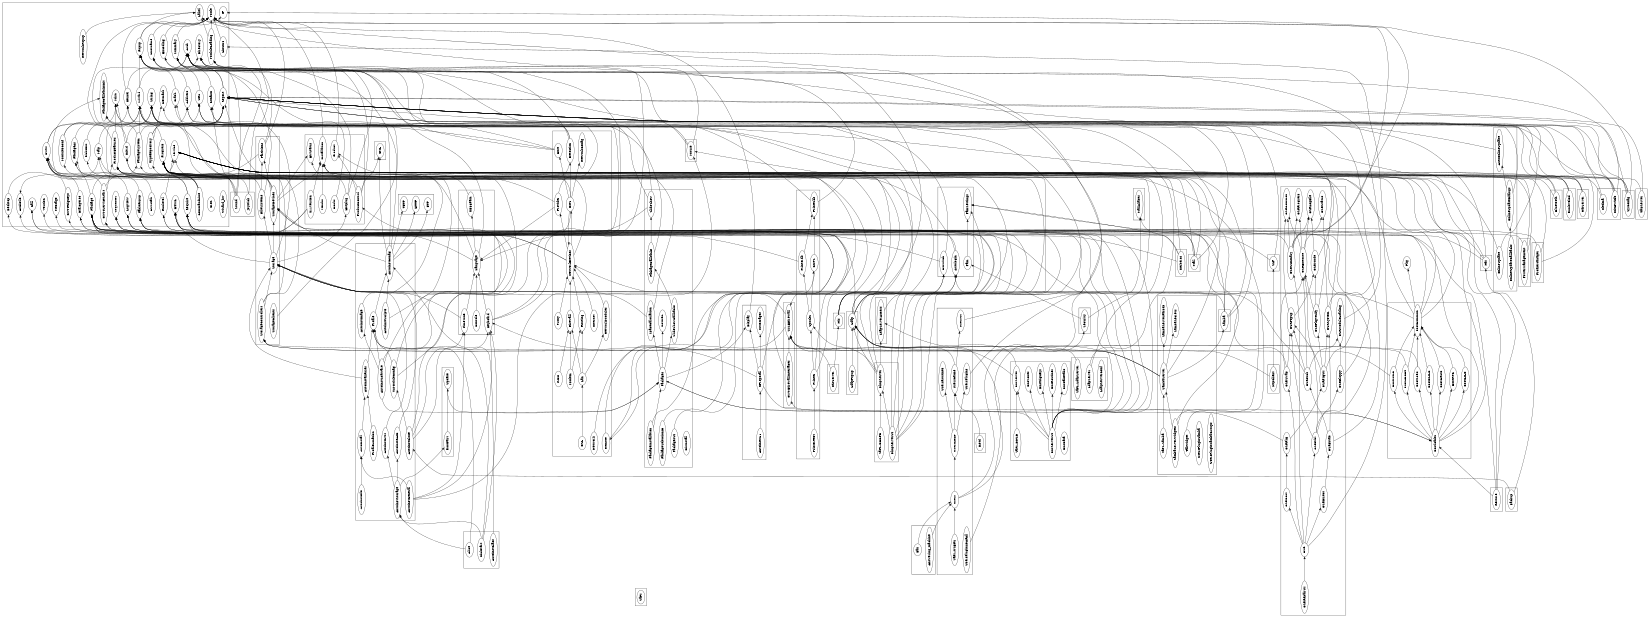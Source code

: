 digraph import {
	graph [rankdir=LR, size="16,11", rotate=90];
	subgraph "cluster-yast2-xml" {
		XML;
	}
	subgraph "cluster-yast2-ntp-client" {
		NtpClient;
	}
	subgraph "cluster-yast2-nfs-client" {
		Nfs;
	}
	subgraph "cluster-yast2" {
		Mode;
		Popup;
		ProductFeatures;
		Misc;
		Arch;
		HTML;
		PackageSystem;
		Encoding;
		Label;
		Report;
		Kernel;
		CWM;
		TablePopup;
		Directory;
		Map;
		String;
		Summary;
		Wizard;
		Progress;
		Service;
		Package;
		Require;
		PackageAI;
		Call;
		Hostname;
		LogView;
		URL;
		Desktop;
		AsciiFile;
		RichText;
		Message;
		Confirm;
		Crash;
		NetworkPopup;
		Initrd;
		TypeRepository;
		Address;
		IP;
		Netmask;
		PackageCallbacksInit;
		Sequencer;
		ModuleLoading;
		CWMServiceStart;
		ModulesConf;
		CWMTsigKeys;
		DialogTree;
		Runlevel;
		CWMTab;
		Version;
		CommandLine;
		Linuxrc;
		Cron;
		Wizard_hw;
	}
	subgraph "cluster-yast2-online-update" {
		OnlineUpdateCallbacks;
		OnlineUpdateDialogs;
		AutoOnlineUpdate;
		OnlineUpdate;
	}
	subgraph "cluster-yast2-slp" {
		SLP;
	}
	subgraph "cluster-yast2-power-management" {
		PowerManagement;
	}
	subgraph "cluster-yast2-transfer" {
		HTTP;
		FTP;
		TFTP;
	}
	subgraph "cluster-yast2-inetd" {
		Inetd;
	}
	subgraph "cluster-yast2-update" {
		RootPart;
		Update;
	}
	subgraph "cluster-yast2-profile-manager" {
		ProfileManager;
	}
	subgraph "cluster-yast2-sound" {
		Joystick;
		Sound;
	}
	subgraph "cluster-yast2-dhcp-server" {
		DhcpServerUI;
		DhcpServer;
		"YaPI::DHCPD";
	}
	subgraph "cluster-autoyast2-installation" {
		AutoinstConfig;
		AutoinstSoftware;
		Profile;
		AutoinstImage;
		AutoinstClone;
		Y2ModuleConfig;
		AutoinstGeneral;
		AutoInstall;
		AutoinstFile;
		AutoInstallRules;
		AutoinstStorage;
		AutoinstLVM;
		AutoinstRAID;
		ProfileLocation;
		AutoinstScripts;
	}
	subgraph "cluster-yast2-bluetooth" {
		Bluetooth;
	}
	subgraph "cluster-yast2-runlevel" {
		RunlevelEd;
	}
	subgraph "cluster-yast2-bootloader" {
		BootCommon;
		Bootloader;
		BootGRUB;
		BootS390;
		BootABOOT;
		BootMILO;
		BootELILO;
		BootLILO;
		BootPPC;
	}
	subgraph "cluster-yast2-x11" {
		AutoinstX11;
		XProposal;
		XMessages;
		Display;
	}
	subgraph "cluster-yast2-samba-server" {
		SambaServerWidgets;
		SambaServer;
		SambaServerPassdb;
		SambaSecrets;
		"YaPI::Samba";
		TabWidget;
		UsersPluginSamba;
		UsersPluginSambaGroups;
	}
	subgraph "cluster-yast2-installation" {
		Product;
		ProductControl;
		Installation;
		X11Version;
		HwStatus;
		Hotplug;
		Hooks;
		Vendor;
	}
	subgraph "cluster-yast2-mouse" {
		Mouse;
	}
	subgraph "cluster-yast2-repair" {
		OSRFsck;
		OSRExecute;
		OSRLogFile;
		OSRModuleLoading;
		OSRPopup;
		OSRCommon;
		OSRProgress;
		OSRFloppy;
		OSRDirect;
		OSRSystem;
		OSRFstab;
		OSRStatus;
		OSRMode;
		OSRBoot;
		OSRPkg;
		OSRRepairUI;
		OSR;
		OSRSummary;
		OSRPkgUI;
		OSRPkgVerify;
		OSRSwap;
		OSRPtbl;
	}
	subgraph "cluster-yast2-backup" {
		Backup;
	}
	subgraph "cluster-yast2-nfs-server" {
		NfsServer;
	}
	subgraph "cluster-yast2-tune" {
		Idedma;
		InitHWinfo;
	}
	subgraph "cluster-yast2-phone-services" {
		Fax;
		Answering_machine;
	}
	subgraph "cluster-yast2-firewall" {
		SuSEFirewall;
		CWMFirewallInterfaces;
	}
	subgraph "cluster-yast2-restore" {
		Restore;
	}
	subgraph "cluster-yast2-sysconfig" {
		Sysconfig;
	}
	subgraph "cluster-yast2-mail-aliases" {
		MailAliases;
	}
	subgraph "cluster-yast2-users" {
		UsersPlugins;
		Users;
		UsersCache;
		UsersLDAP;
		UsersRoutines;
		UsersUI;
		UsersPluginLDAPAll;
		"YaPI::USERS";
	}
	subgraph "cluster-yast2-country" {
		Language;
		Keyboard;
		Timezone;
		XF86Path;
		Console;
	}
	subgraph "cluster-yast2-nis-client" {
		Nis;
	}
	subgraph "cluster-yast2-pam" {
		Pam;
		PamSettings;
		Autologin;
		Nsswitch;
	}
	subgraph "cluster-yast2-security" {
		Security;
	}
	subgraph "cluster-yast2-network" {
		Provider;
		NetworkModules;
		NetworkDevices;
		DNS;
		Routing;
		Detection;
		Host;
		Modem;
		Firewall;
		Proxy;
		DSL;
		Lan;
		Network;
		Remote;
		NetworkConfig;
		Internet;
		ISDN;
	}
	subgraph "cluster-yast2-tftp-server" {
		TftpServer;
	}
	subgraph "cluster-yast2-packager" {
		SlideShow;
		SpaceCalculation;
		Packages;
		PackageCallbacks;
		PackageInstallation;
		PackagesUI;
		InstURL;
		SlideShowCallbacks;
		PackageSelectionIO;
		DirInstall;
	}
	subgraph "cluster-yast2-mail" {
		Mail;
	}
	subgraph "cluster-yast2-storage" {
		FileSystems;
		Storage;
		Partitions;
		StorageDevices;
		StorageControllers;
		StorageClients;
	}
	subgraph "cluster-yast2-samba-client" {
		Samba;
	}
	subgraph "cluster-yast2-perl-bindings" {
		YaPI;
	}
	subgraph "cluster-yast2-kerberos-client" {
		Kerberos;
	}
	subgraph "cluster-yast2-ldap-server" {
		"YaPI::LdapServer";
		LdapServer;
		LdapServerConf;
	}
	subgraph "cluster-yast2-dns-server" {
		DnsServer;
		DnsServerUI;
		DnsTsigKeys;
		DnsZones;
		DnsFakeTabs;
		DnsRoutines;
		"YaPI::DNSD";
		DnsData;
	}
	subgraph "cluster-autoyast2" {
		AutoinstClass;
		Kickstart;
		Alice;
	}
	subgraph "cluster-yast2-nis-server" {
		NisServer;
	}
	subgraph "cluster-yast2-ldap" {
		LdapServerAccess;
	}
	subgraph "cluster-yast2-printer" {
		Printerdb;
		Printerlib;
		Printer;
		CUPS;
		Spooler;
		PrinterTest;
	}
	subgraph "cluster-yast2-ldap-client" {
		Ldap;
		LdapPopup;
	}
	OSRFsck -> Storage;
	OSRFsck -> OSRExecute;
	OSRFsck -> OSRModuleLoading;
	OSRFsck -> OSRPopup;
	ProductFeatures -> Misc;
	ProductFeatures -> Mode;
	BootCommon -> PackageSystem;
	BootCommon -> Storage;
	BootCommon -> Pkg;
	BootCommon -> Product;
	BootCommon -> ProductFeatures;
	BootCommon -> TablePopup;
	UsersPlugins -> Directory;
	OSRExecute -> Mode;
	OSRExecute -> OSRCommon;
	OSRExecute -> OSRLogFile;
	OSRExecute -> OSRProgress;
	ProductControl -> XML;
	ProductControl -> Product;
	ProductControl -> ProductFeatures;
	ProductControl -> Arch;
	Provider -> Language;
	Provider -> Map;
	Provider -> Summary;
	SlideShow -> Language;
	SlideShow -> String;
	SlideShow -> Wizard;
	Bluetooth -> Progress;
	Bluetooth -> Report;
	Bluetooth -> Service;
	Printerdb -> Package;
	Printerdb -> Printerlib;
	X11Version -> Installation;
	X11Version -> Require;
	X11Version -> Package;
	PackageAI -> Wizard;
	NetworkModules -> NetworkDevices;
	Security -> Pam;
	Security -> Progress;
	OSRFloppy -> StorageDevices;
	OSRFloppy -> OSRModuleLoading;
	"YaPI::LdapServer" -> Ldap;
	Routing -> NetworkDevices;
	SambaServerWidgets -> LogView;
	SambaServerWidgets -> TablePopup;
	SambaServerWidgets -> SambaServer;
	AutoinstClass -> AutoinstConfig;
	Desktop -> Map;
	Host -> Hostname;
	Host -> String;
	Host -> Summary;
	AutoinstSoftware -> Profile;
	AutoinstSoftware -> Packages;
	AutoinstSoftware -> ProductControl;
	AutoinstSoftware -> AutoinstImage;
	AutoinstSoftware -> PackageAI;
	Popup -> Label;
	Popup -> Mode;
	Summary -> Mode;
	Keyboard -> Arch;
	Keyboard -> Directory;
	Keyboard -> Language;
	OSRDirect -> OSRFstab;
	RichText -> String;
	DnsServer -> Ldap;
	DnsServer -> SuSEFirewall;
	StorageDevices -> String;
	StorageDevices -> HwStatus;
	StorageDevices -> Partitions;
	StorageDevices -> Installation;
	StorageDevices -> Kernel;
	StorageDevices -> Report;
	ProfileManager -> Progress;
	ProfileManager -> Report;
	ProfileManager -> Require;
	Printer -> Crash;
	Printer -> HTML;
	Printer -> Spooler;
	Autologin -> ProductFeatures;
	Autologin -> Require;
	OnlineUpdateCallbacks -> OnlineUpdateDialogs;
	NetworkPopup -> Label;
	SambaServer -> Samba;
	SambaServer -> SambaServerPassdb;
	SambaServer -> SambaSecrets;
	SambaServer -> Ldap;
	SambaServer -> URL;
	SambaServer -> LdapServerAccess;
	SambaServer -> Spooler;
	AutoinstConfig -> Misc;
	AutoinstConfig -> URL;
	AutoinstConfig -> XML;
	AutoinstConfig -> HTTP;
	AutoinstConfig -> FTP;
	AutoinstConfig -> StorageDevices;
	AutoinstConfig -> TFTP;
	LdapServer -> Progress;
	LdapServer -> Report;
	Printerlib -> Directory;
	Printerlib -> Popup;
	"YaPI::Samba" -> SambaServer;
	Package -> PackageAI;
	Package -> PackageSystem;
	RunlevelEd -> Service;
	RunlevelEd -> Progress;
	RunlevelEd -> Report;
	FileSystems -> String;
	FileSystems -> Partitions;
	FileSystems -> Encoding;
	Users -> MailAliases;
	Users -> Security;
	Users -> UsersLDAP;
	OSRSystem -> Installation;
	OSRSystem -> Report;
	OSRSystem -> OSRStatus;
	OSRPopup -> OSRMode;
	OSRPopup -> OSRCommon;
	OSRBoot -> OSRPkg;
	AutoinstClone -> Call;
	AutoinstClone -> Y2ModuleConfig;
	AutoinstClone -> Keyboard;
	AutoinstClone -> Timezone;
	TypeRepository -> Address;
	TypeRepository -> Netmask;
	TypeRepository -> URL;
	Wizard -> Popup;
	Wizard -> Directory;
	Require -> PackageAI;
	Require -> PackageCallbacksInit;
	PowerManagement -> Package;
	PowerManagement -> Progress;
	PowerManagement -> Service;
	Modem -> Firewall;
	Modem -> Routing;
	URL -> Hostname;
	BootS390 -> StorageControllers;
	BootS390 -> BootCommon;
	OSRRepairUI -> OSR;
	NisServer -> SuSEFirewall;
	NisServer -> Nis;
	StorageClients -> Popup;
	CWMServiceStart -> CWM;
	CWMServiceStart -> ProductFeatures;
	CWMServiceStart -> Service;
	BootABOOT -> BootCommon;
	BootABOOT -> StorageControllers;
	OSRFstab -> Initrd;
	OSRFstab -> OSRFsck;
	OSRFstab -> OSRSystem;
	Initrd -> Arch;
	Initrd -> Misc;
	Initrd -> Report;
	Encoding -> Mode;
	Proxy -> NetworkDevices;
	Confirm -> Popup;
	DSL -> Lan;
	Hotplug -> Arch;
	Hotplug -> ModuleLoading;
	Hotplug -> HwStatus;
	TabWidget -> CWM;
	Mouse -> Arch;
	Mouse -> Misc;
	Mouse -> ModuleLoading;
	PackageSystem -> PackageCallbacksInit;
	PackageSystem -> Report;
	PackageSystem -> Wizard;
	OSRPkgUI -> HTML;
	OSRPkgUI -> OSRSystem;
	OSRPkgUI -> OSRPkgVerify;
	OSRPkgUI -> OSRPopup;
	LogView -> CWM;
	OSRModuleLoading -> ModuleLoading;
	BootMILO -> StorageControllers;
	BootMILO -> BootCommon;
	AutoinstGeneral -> AutoInstall;
	AutoinstGeneral -> Keyboard;
	AutoinstGeneral -> Mouse;
	AutoinstGeneral -> Timezone;
	OSRSummary -> Mode;
	OSRSummary -> HTML;
	OSRSummary -> OSRLogFile;
	OSRSummary -> OSRStatus;
	OSRSummary -> OSRProgress;
	OSRSummary -> OSRCommon;
	AutoinstFile -> AutoInstall;
	RootPart -> Update;
	OSRPkg -> Packages;
	OSRPkg -> OSRPkgUI;
	XF86Path -> Installation;
	PackageCallbacks -> PackageCallbacksInit;
	PackageCallbacks -> SlideShow;
	Language -> AsciiFile;
	Language -> XF86Path;
	Language -> Encoding;
	Language -> ProductFeatures;
	AutoInstall -> AutoInstallRules;
	Sysconfig -> Progress;
	Sysconfig -> Report;
	Sysconfig -> IP;
	Sysconfig -> String;
	Sysconfig -> Service;
	StorageControllers -> ModulesConf;
	StorageControllers -> Initrd;
	StorageControllers -> Storage;
	CWM -> Report;
	CWM -> Wizard;
	DhcpServerUI -> DhcpServer;
	DhcpServerUI -> Address;
	DhcpServerUI -> LogView;
	DhcpServerUI -> TablePopup;
	DhcpServerUI -> DialogTree;
	DhcpServerUI -> CWMServiceStart;
	DhcpServerUI -> Sequencer;
	DhcpServer -> CWMTsigKeys;
	DhcpServer -> Ldap;
	DhcpServer -> LdapServerAccess;
	DhcpServer -> Netmask;
	DhcpServer -> SuSEFirewall;
	Runlevel -> Service;
	CUPS -> Printerlib;
	CUPS -> SuSEFirewall;
	Firewall -> NetworkDevices;
	OSRSwap -> OSRExecute;
	OSRSwap -> OSRPopup;
	OSRSwap -> Storage;
	Fax -> Users;
	Kickstart -> AutoinstStorage;
	Kickstart -> Profile;
	Kickstart -> Keyboard;
	UsersPluginLDAPAll -> Ldap;
	Nis -> Address;
	Nis -> Nsswitch;
	Nis -> Service;
	Nis -> Progress;
	Nis -> Autologin;
	Kernel -> Arch;
	Kernel -> Mode;
	BootELILO -> BootCommon;
	Detection -> Directory;
	Detection -> Arch;
	Detection -> Confirm;
	Detection -> Map;
	Nsswitch -> Message;
	Nsswitch -> Report;
	Restore -> Bootloader;
	Restore -> Service;
	Restore -> Package;
	Restore -> URL;
	Hooks -> Popup;
	SpaceCalculation -> ProductFeatures;
	SpaceCalculation -> Storage;
	Profile -> AutoinstConfig;
	Network -> Progress;
	LdapServerAccess -> Package;
	NfsServer -> Service;
	NfsServer -> Report;
	NfsServer -> Progress;
	LdapPopup -> Ldap;
	SuSEFirewall -> Remote;
	SuSEFirewall -> NetworkDevices;
	Console -> Language;
	TftpServer -> Service;
	TftpServer -> Report;
	NtpClient -> SLP;
	NtpClient -> SuSEFirewall;
	AutoinstX11 -> XProposal;
	DialogTree -> CWM;
	Nfs -> Report;
	Nfs -> Service;
	Nfs -> Progress;
	Nfs -> Require;
	Alice -> AutoinstStorage;
	Alice -> Profile;
	OSRPkgVerify -> Kernel;
	OSRPkgVerify -> OSRExecute;
	OSRPkgVerify -> OSRMode;
	OSRPtbl -> OSRExecute;
	OSRPtbl -> OSRFloppy;
	OSRPtbl -> OSRPopup;
	OSRPtbl -> Storage;
	AutoinstStorage -> RootPart;
	AutoinstStorage -> AutoinstLVM;
	AutoinstStorage -> AutoinstRAID;
	BootLILO -> BootCommon;
	BootGRUB -> BootCommon;
	DnsServerUI -> DnsServer;
	DnsServerUI -> DnsTsigKeys;
	DnsServerUI -> DnsZones;
	DnsServerUI -> Runlevel;
	DnsServerUI -> DnsFakeTabs;
	DnsServerUI -> LogView;
	DnsServerUI -> TablePopup;
	DnsServerUI -> DialogTree;
	DnsServerUI -> CWMServiceStart;
	DnsServerUI -> CWMFirewallInterfaces;
	DnsServerUI -> DnsRoutines;
	DnsServerUI -> Sequencer;
	"YaPI::DNSD" -> DnsServer;
	Address -> Hostname;
	Idedma -> Report;
	Idedma -> Service;
	CWMFirewallInterfaces -> CWM;
	CWMFirewallInterfaces -> SuSEFirewall;
	Kerberos -> Package;
	Kerberos -> PamSettings;
	Kerberos -> Progress;
	Kerberos -> Runlevel;
	Lan -> NetworkModules;
	Lan -> Routing;
	Lan -> Firewall;
	Backup -> Nfs;
	Backup -> AutoinstClone;
	Map -> String;
	Mail -> MailAliases;
	Mail -> Report;
	Mail -> Service;
	Mail -> Progress;
	Mail -> Require;
	UsersCache -> Ldap;
	UsersCache -> UsersUI;
	AutoinstLVM -> Storage;
	Samba -> PamSettings;
	Samba -> Progress;
	Samba -> Report;
	Samba -> Service;
	Samba -> Autologin;
	ProfileLocation -> AutoInstallRules;
	AutoinstImage -> Progress;
	Internet -> NetworkDevices;
	CWMTab -> CWM;
	InitHWinfo -> String;
	InitHWinfo -> Confirm;
	InitHWinfo -> Progress;
	InitHWinfo -> Arch;
	InitHWinfo -> Report;
	AutoinstScripts -> AutoinstConfig;
	AutoinstScripts -> Service;
	ModulesConf -> Misc;
	ModulesConf -> Kernel;
	XProposal -> Mouse;
	XProposal -> Keyboard;
	XProposal -> XMessages;
	XProposal -> Bootloader;
	XProposal -> Display;
	ModuleLoading -> Mode;
	ModuleLoading -> Label;
	AutoInstallRules -> Storage;
	AutoInstallRules -> Profile;
	PackageInstallation -> Version;
	PackageInstallation -> Packages;
	UsersUI -> Label;
	Product -> Mode;
	TablePopup -> CWM;
	Hostname -> IP;
	"YaPI::DHCPD" -> DhcpServer;
	AutoinstRAID -> Storage;
	DNS -> Detection;
	DNS -> Host;
	DNS -> NetworkConfig;
	DNS -> NetworkDevices;
	DNS -> Package;
	DNS -> Service;
	PackagesUI -> Label;
	Spooler -> CUPS;
	Spooler -> Printerdb;
	AutoOnlineUpdate -> Report;
	OSRMode -> OSRLogFile;
	OSRMode -> Report;
	Inetd -> UsersCache;
	CommandLine -> Report;
	CommandLine -> TypeRepository;
	CommandLine -> RichText;
	CommandLine -> Progress;
	Crash -> Popup;
	Report -> Popup;
	Report -> Summary;
	OnlineUpdateDialogs -> AutoOnlineUpdate;
	OnlineUpdateDialogs -> Wizard;
	Timezone -> Language;
	Timezone -> Storage;
	Pam -> PamSettings;
	Linuxrc -> Mode;
	OSR -> Linuxrc;
	OSR -> OSRSummary;
	OSR -> OSRDirect;
	OSR -> OSRPtbl;
	OSR -> OSRSwap;
	OSR -> OSRBoot;
	Partitions -> Arch;
	Partitions -> Mode;
	Partitions -> AsciiFile;
	Vendor -> Installation;
	Y2ModuleConfig -> Profile;
	Y2ModuleConfig -> Desktop;
	Y2ModuleConfig -> Wizard;
	Answering_machine -> Users;
	Update -> Packages;
	Installation -> Mode;
	Joystick -> Mode;
	Joystick -> Service;
	Packages -> Bootloader;
	Packages -> InstURL;
	Packages -> SpaceCalculation;
	Packages -> Display;
	Packages -> SlideShowCallbacks;
	SLP -> Summary;
	SLP -> HTML;
	Remote -> Package;
	Remote -> Service;
	ISDN -> Firewall;
	Display -> Mode;
	NetworkDevices -> Call;
	NetworkDevices -> Progress;
	NetworkDevices -> Require;
	NetworkDevices -> DNS;
	NetworkDevices -> Provider;
	Bootloader -> Progress;
	Bootloader -> BootABOOT;
	Bootloader -> BootELILO;
	Bootloader -> BootLILO;
	Bootloader -> BootMILO;
	Bootloader -> BootPPC;
	Bootloader -> BootS390;
	Bootloader -> BootGRUB;
	Bootloader -> Sequencer;
	Ldap -> Autologin;
	Ldap -> Nsswitch;
	Ldap -> Package;
	Ldap -> PamSettings;
	Ldap -> Progress;
	Ldap -> Service;
	PackageSelectionIO -> StorageDevices;
	UsersLDAP -> UsersCache;
	UsersLDAP -> UsersPlugins;
	UsersLDAP -> UsersRoutines;
	CWMTsigKeys -> CWM;
	PrinterTest -> Printer;
	"YaPI::USERS" -> Users;
	OnlineUpdate -> Arch;
	OnlineUpdate -> Installation;
	SlideShowCallbacks -> PackageCallbacks;
	BootPPC -> BootCommon;
	Sound -> Arch;
	Sound -> Summary;
	Sound -> Crash;
	Sound -> Progress;
	Sound -> Confirm;
	Storage -> FileSystems;
	Storage -> StorageDevices;
	Storage -> Hotplug;
	Storage -> Wizard;
	Storage -> HTML;
	Progress -> Wizard;
}
